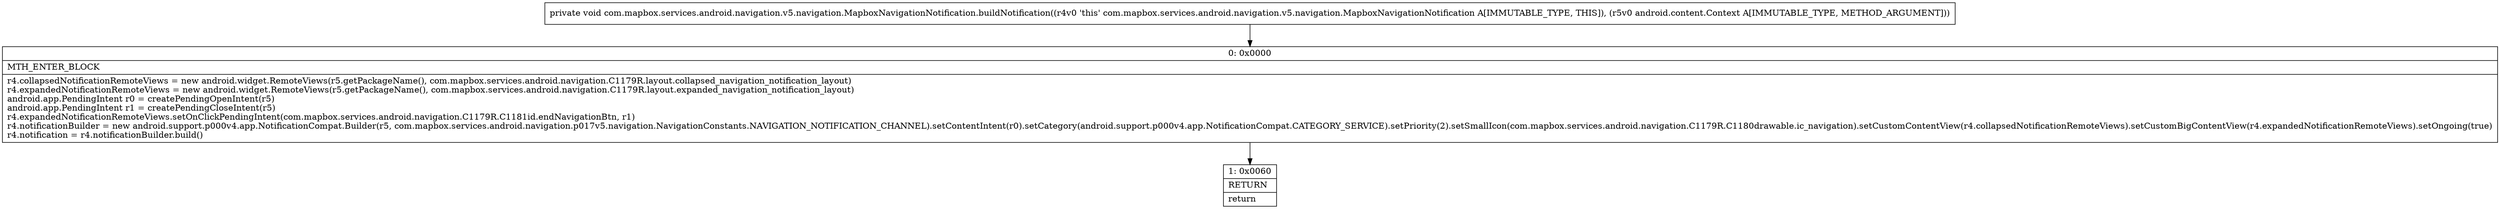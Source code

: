 digraph "CFG forcom.mapbox.services.android.navigation.v5.navigation.MapboxNavigationNotification.buildNotification(Landroid\/content\/Context;)V" {
Node_0 [shape=record,label="{0\:\ 0x0000|MTH_ENTER_BLOCK\l|r4.collapsedNotificationRemoteViews = new android.widget.RemoteViews(r5.getPackageName(), com.mapbox.services.android.navigation.C1179R.layout.collapsed_navigation_notification_layout)\lr4.expandedNotificationRemoteViews = new android.widget.RemoteViews(r5.getPackageName(), com.mapbox.services.android.navigation.C1179R.layout.expanded_navigation_notification_layout)\landroid.app.PendingIntent r0 = createPendingOpenIntent(r5)\landroid.app.PendingIntent r1 = createPendingCloseIntent(r5)\lr4.expandedNotificationRemoteViews.setOnClickPendingIntent(com.mapbox.services.android.navigation.C1179R.C1181id.endNavigationBtn, r1)\lr4.notificationBuilder = new android.support.p000v4.app.NotificationCompat.Builder(r5, com.mapbox.services.android.navigation.p017v5.navigation.NavigationConstants.NAVIGATION_NOTIFICATION_CHANNEL).setContentIntent(r0).setCategory(android.support.p000v4.app.NotificationCompat.CATEGORY_SERVICE).setPriority(2).setSmallIcon(com.mapbox.services.android.navigation.C1179R.C1180drawable.ic_navigation).setCustomContentView(r4.collapsedNotificationRemoteViews).setCustomBigContentView(r4.expandedNotificationRemoteViews).setOngoing(true)\lr4.notification = r4.notificationBuilder.build()\l}"];
Node_1 [shape=record,label="{1\:\ 0x0060|RETURN\l|return\l}"];
MethodNode[shape=record,label="{private void com.mapbox.services.android.navigation.v5.navigation.MapboxNavigationNotification.buildNotification((r4v0 'this' com.mapbox.services.android.navigation.v5.navigation.MapboxNavigationNotification A[IMMUTABLE_TYPE, THIS]), (r5v0 android.content.Context A[IMMUTABLE_TYPE, METHOD_ARGUMENT])) }"];
MethodNode -> Node_0;
Node_0 -> Node_1;
}

